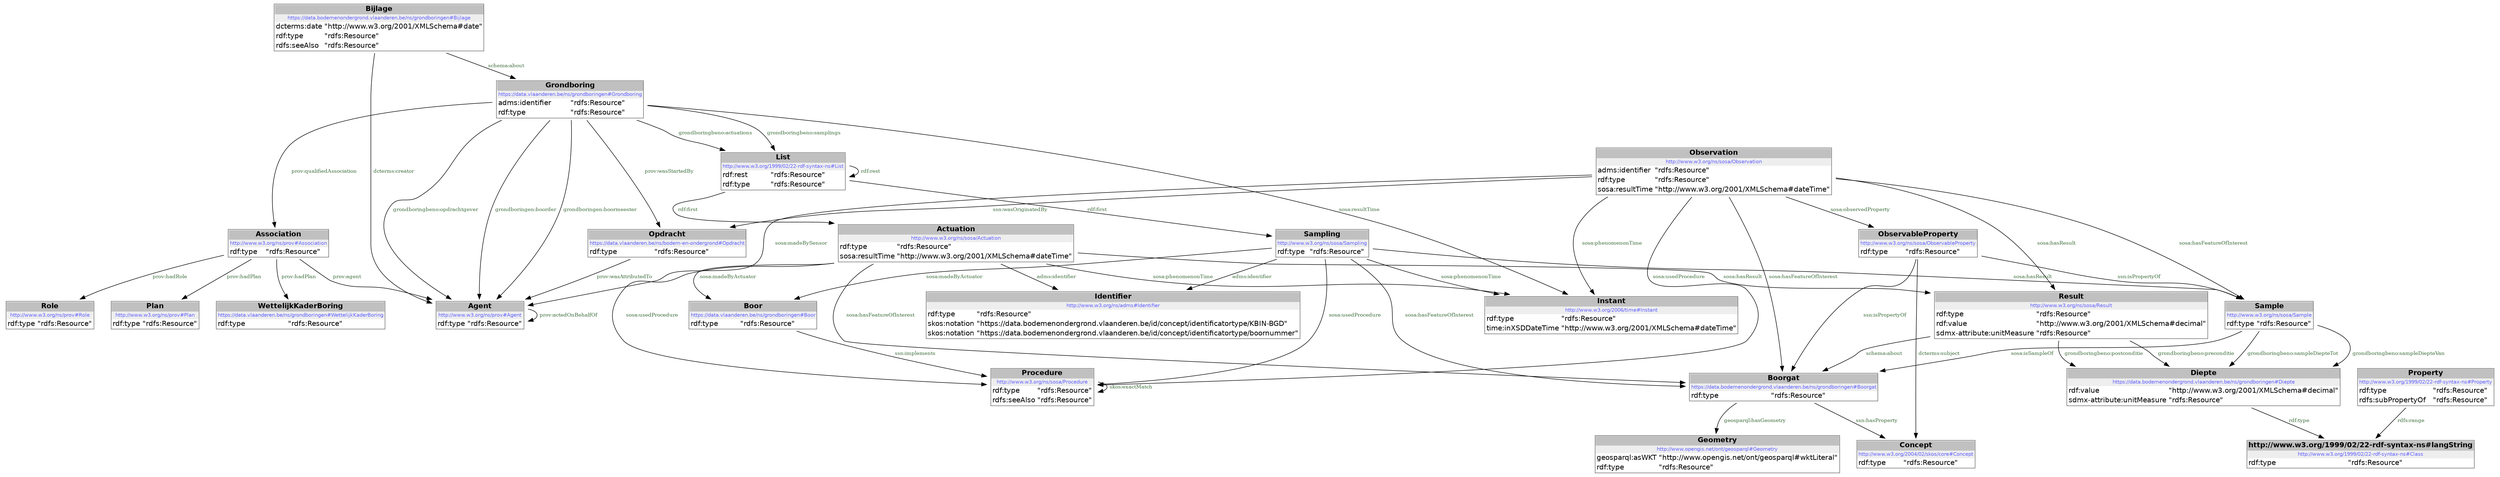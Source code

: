 digraph { 
 node [ fontname="DejaVu Sans" ] ; 
	node1 -> node2 [ color=BLACK, label=< <font point-size='10' color='#336633'>prov:wasAttributedTo</font> > ] ;
	node3 -> node4 [ color=BLACK, label=< <font point-size='10' color='#336633'>sosa:madeByActuator</font> > ] ;
	node7 -> node8 [ color=BLACK, label=< <font point-size='10' color='#336633'>sosa:isSampleOf</font> > ] ;
	node9 -> node10 [ color=BLACK, label=< <font point-size='10' color='#336633'>prov:hadRole</font> > ] ;
	node7 -> node6 [ color=BLACK, label=< <font point-size='10' color='#336633'>grondboringbeno:sampleDiepteVan</font> > ] ;
	node12 -> node13 [ color=BLACK, label=< <font point-size='10' color='#336633'>grondboringbeno:samplings</font> > ] ;
	node3 -> node15 [ color=BLACK, label=< <font point-size='10' color='#336633'>sosa:usedProcedure</font> > ] ;
	node16 -> node8 [ color=BLACK, label=< <font point-size='10' color='#336633'>ssn:isPropertyOf</font> > ] ;
	node11 -> node8 [ color=BLACK, label=< <font point-size='10' color='#336633'>sosa:hasFeatureOfInterest</font> > ] ;
	node18 -> node19 [ color=BLACK, label=< <font point-size='10' color='#336633'>adms:identifier</font> > ] ;
	node3 -> node20 [ color=BLACK, label=< <font point-size='10' color='#336633'>sosa:phenomenonTime</font> > ] ;
	node11 -> node5 [ color=BLACK, label=< <font point-size='10' color='#336633'>sosa:hasResult</font> > ] ;
	node18 -> node4 [ color=BLACK, label=< <font point-size='10' color='#336633'>sosa:madeByActuator</font> > ] ;
	node12 -> node1 [ color=BLACK, label=< <font point-size='10' color='#336633'>prov:wasStartedBy</font> > ] ;
	node9 -> node2 [ color=BLACK, label=< <font point-size='10' color='#336633'>prov:agent</font> > ] ;
	node12 -> node2 [ color=BLACK, label=< <font point-size='10' color='#336633'>grondboringbeno:opdrachtgever</font> > ] ;
	node11 -> node1 [ color=BLACK, label=< <font point-size='10' color='#336633'>ssn:wasOriginatedBy</font> > ] ;
	node9 -> node17 [ color=BLACK, label=< <font point-size='10' color='#336633'>prov:hadPlan</font> > ] ;
	node11 -> node16 [ color=BLACK, label=< <font point-size='10' color='#336633'>sosa:observedProperty</font> > ] ;
	node11 -> node7 [ color=BLACK, label=< <font point-size='10' color='#336633'>sosa:hasFeatureOfInterest</font> > ] ;
	node5 -> node6 [ color=BLACK, label=< <font point-size='10' color='#336633'>grondboringbeno:postconditie</font> > ] ;
	node11 -> node2 [ color=BLACK, label=< <font point-size='10' color='#336633'>sosa:madeBySensor</font> > ] ;
	node16 -> node22 [ color=BLACK, label=< <font point-size='10' color='#336633'>dcterms:subject</font> > ] ;
	node18 -> node15 [ color=BLACK, label=< <font point-size='10' color='#336633'>sosa:usedProcedure</font> > ] ;
	node18 -> node20 [ color=BLACK, label=< <font point-size='10' color='#336633'>sosa:phenomenonTime</font> > ] ;
	node21 -> node12 [ color=BLACK, label=< <font point-size='10' color='#336633'>schema:about</font> > ] ;
	node3 -> node8 [ color=BLACK, label=< <font point-size='10' color='#336633'>sosa:hasFeatureOfInterest</font> > ] ;
	node8 -> node24 [ color=BLACK, label=< <font point-size='10' color='#336633'>geosparql:hasGeometry</font> > ] ;
	node21 -> node2 [ color=BLACK, label=< <font point-size='10' color='#336633'>dcterms:creator</font> > ] ;
	node12 -> node9 [ color=BLACK, label=< <font point-size='10' color='#336633'>prov:qualifiedAssociation</font> > ] ;
	node4 -> node15 [ color=BLACK, label=< <font point-size='10' color='#336633'>ssn:implements</font> > ] ;
	node9 -> node14 [ color=BLACK, label=< <font point-size='10' color='#336633'>prov:hadPlan</font> > ] ;
	node7 -> node6 [ color=BLACK, label=< <font point-size='10' color='#336633'>grondboringbeno:sampleDiepteTot</font> > ] ;
	node12 -> node20 [ color=BLACK, label=< <font point-size='10' color='#336633'>sosa:resultTime</font> > ] ;
	node13 -> node13 [ color=BLACK, label=< <font point-size='10' color='#336633'>rdf:rest</font> > ] ;
	node15 -> node15 [ color=BLACK, label=< <font point-size='10' color='#336633'>skos:exactMatch</font> > ] ;
	node3 -> node7 [ color=BLACK, label=< <font point-size='10' color='#336633'>sosa:hasResult</font> > ] ;
	node0 -> node23 [ color=BLACK, label=< <font point-size='10' color='#336633'>rdfs:range</font> > ] ;
	node8 -> node22 [ color=BLACK, label=< <font point-size='10' color='#336633'>ssn:hasProperty</font> > ] ;
	node2 -> node2 [ color=BLACK, label=< <font point-size='10' color='#336633'>prov:actedOnBehalfOf</font> > ] ;
	node18 -> node8 [ color=BLACK, label=< <font point-size='10' color='#336633'>sosa:hasFeatureOfInterest</font> > ] ;
	node11 -> node15 [ color=BLACK, label=< <font point-size='10' color='#336633'>sosa:usedProcedure</font> > ] ;
	node12 -> node2 [ color=BLACK, label=< <font point-size='10' color='#336633'>grondboringen:boorder</font> > ] ;
	node12 -> node13 [ color=BLACK, label=< <font point-size='10' color='#336633'>grondboringbeno:actuations</font> > ] ;
	node13 -> node18 [ color=BLACK, label=< <font point-size='10' color='#336633'>rdf:first</font> > ] ;
	node11 -> node20 [ color=BLACK, label=< <font point-size='10' color='#336633'>sosa:phenomenonTime</font> > ] ;
	node16 -> node7 [ color=BLACK, label=< <font point-size='10' color='#336633'>ssn:isPropertyOf</font> > ] ;
	node13 -> node3 [ color=BLACK, label=< <font point-size='10' color='#336633'>rdf:first</font> > ] ;
	node12 -> node2 [ color=BLACK, label=< <font point-size='10' color='#336633'>grondboringen:boormeester</font> > ] ;
	node18 -> node5 [ color=BLACK, label=< <font point-size='10' color='#336633'>sosa:hasResult</font> > ] ;
	node5 -> node8 [ color=BLACK, label=< <font point-size='10' color='#336633'>schema:about</font> > ] ;
	node5 -> node6 [ color=BLACK, label=< <font point-size='10' color='#336633'>grondboringbeno:preconditie</font> > ] ;
	node6 -> node23 [ color=BLACK, label=< <font point-size='10' color='#336633'>rdf:type</font> > ] ;
	node3 -> node19 [ color=BLACK, label=< <font point-size='10' color='#336633'>adms:identifier</font> > ] ;
# http://www.w3.org/1999/02/22-rdf-syntax-ns#Property node0
node0 [ shape=none, color=black label=< <table color='#666666' cellborder='0' cellspacing='0' border='1'><tr><td colspan='2' bgcolor='grey'><B>Property</B></td></tr><tr><td href='http://www.w3.org/1999/02/22-rdf-syntax-ns#Property' bgcolor='#eeeeee' colspan='2'><font point-size='10' color='#6666ff'>http://www.w3.org/1999/02/22-rdf-syntax-ns#Property</font></td></tr><tr><td align='left'>rdf:type</td><td align='left'>&quot;rdfs:Resource&quot;</td></tr><tr><td align='left'>rdfs:subPropertyOf</td><td align='left'>&quot;rdfs:Resource&quot;</td></tr></table> > ] 
# https://data.vlaanderen.be/ns/bodem-en-ondergrond#Opdracht node1
node1 [ shape=none, color=black label=< <table color='#666666' cellborder='0' cellspacing='0' border='1'><tr><td colspan='2' bgcolor='grey'><B>Opdracht</B></td></tr><tr><td href='https://data.vlaanderen.be/ns/bodem-en-ondergrond#Opdracht' bgcolor='#eeeeee' colspan='2'><font point-size='10' color='#6666ff'>https://data.vlaanderen.be/ns/bodem-en-ondergrond#Opdracht</font></td></tr><tr><td align='left'>rdf:type</td><td align='left'>&quot;rdfs:Resource&quot;</td></tr></table> > ] 
# http://www.w3.org/ns/prov#Agent node2
node2 [ shape=none, color=black label=< <table color='#666666' cellborder='0' cellspacing='0' border='1'><tr><td colspan='2' bgcolor='grey'><B>Agent</B></td></tr><tr><td href='http://www.w3.org/ns/prov#Agent' bgcolor='#eeeeee' colspan='2'><font point-size='10' color='#6666ff'>http://www.w3.org/ns/prov#Agent</font></td></tr><tr><td align='left'>rdf:type</td><td align='left'>&quot;rdfs:Resource&quot;</td></tr></table> > ] 
# http://www.w3.org/ns/sosa/Sampling node3
node3 [ shape=none, color=black label=< <table color='#666666' cellborder='0' cellspacing='0' border='1'><tr><td colspan='2' bgcolor='grey'><B>Sampling</B></td></tr><tr><td href='http://www.w3.org/ns/sosa/Sampling' bgcolor='#eeeeee' colspan='2'><font point-size='10' color='#6666ff'>http://www.w3.org/ns/sosa/Sampling</font></td></tr><tr><td align='left'>rdf:type</td><td align='left'>&quot;rdfs:Resource&quot;</td></tr></table> > ] 
# https://data.vlaanderen.be/ns/grondboringen#Boor node4
node4 [ shape=none, color=black label=< <table color='#666666' cellborder='0' cellspacing='0' border='1'><tr><td colspan='2' bgcolor='grey'><B>Boor</B></td></tr><tr><td href='https://data.vlaanderen.be/ns/grondboringen#Boor' bgcolor='#eeeeee' colspan='2'><font point-size='10' color='#6666ff'>https://data.vlaanderen.be/ns/grondboringen#Boor</font></td></tr><tr><td align='left'>rdf:type</td><td align='left'>&quot;rdfs:Resource&quot;</td></tr></table> > ] 
# http://www.w3.org/ns/sosa/Result node5
node5 [ shape=none, color=black label=< <table color='#666666' cellborder='0' cellspacing='0' border='1'><tr><td colspan='2' bgcolor='grey'><B>Result</B></td></tr><tr><td href='http://www.w3.org/ns/sosa/Result' bgcolor='#eeeeee' colspan='2'><font point-size='10' color='#6666ff'>http://www.w3.org/ns/sosa/Result</font></td></tr><tr><td align='left'>rdf:type</td><td align='left'>&quot;rdfs:Resource&quot;</td></tr><tr><td align='left'>rdf:value</td><td align='left'>&quot;http://www.w3.org/2001/XMLSchema#decimal&quot;</td></tr><tr><td align='left'>sdmx-attribute:unitMeasure</td><td align='left'>&quot;rdfs:Resource&quot;</td></tr></table> > ] 
# https://data.bodemenondergrond.vlaanderen.be/ns/grondboringen#Diepte node6
node6 [ shape=none, color=black label=< <table color='#666666' cellborder='0' cellspacing='0' border='1'><tr><td colspan='2' bgcolor='grey'><B>Diepte</B></td></tr><tr><td href='https://data.bodemenondergrond.vlaanderen.be/ns/grondboringen#Diepte' bgcolor='#eeeeee' colspan='2'><font point-size='10' color='#6666ff'>https://data.bodemenondergrond.vlaanderen.be/ns/grondboringen#Diepte</font></td></tr><tr><td align='left'>rdf:value</td><td align='left'>&quot;http://www.w3.org/2001/XMLSchema#decimal&quot;</td></tr><tr><td align='left'>sdmx-attribute:unitMeasure</td><td align='left'>&quot;rdfs:Resource&quot;</td></tr></table> > ] 
# http://www.w3.org/ns/sosa/Sample node7
node7 [ shape=none, color=black label=< <table color='#666666' cellborder='0' cellspacing='0' border='1'><tr><td colspan='2' bgcolor='grey'><B>Sample</B></td></tr><tr><td href='http://www.w3.org/ns/sosa/Sample' bgcolor='#eeeeee' colspan='2'><font point-size='10' color='#6666ff'>http://www.w3.org/ns/sosa/Sample</font></td></tr><tr><td align='left'>rdf:type</td><td align='left'>&quot;rdfs:Resource&quot;</td></tr></table> > ] 
# https://data.bodemenondergrond.vlaanderen.be/ns/grondboringen#Boorgat node8
node8 [ shape=none, color=black label=< <table color='#666666' cellborder='0' cellspacing='0' border='1'><tr><td colspan='2' bgcolor='grey'><B>Boorgat</B></td></tr><tr><td href='https://data.bodemenondergrond.vlaanderen.be/ns/grondboringen#Boorgat' bgcolor='#eeeeee' colspan='2'><font point-size='10' color='#6666ff'>https://data.bodemenondergrond.vlaanderen.be/ns/grondboringen#Boorgat</font></td></tr><tr><td align='left'>rdf:type</td><td align='left'>&quot;rdfs:Resource&quot;</td></tr></table> > ] 
# http://www.w3.org/ns/prov#Association node9
node9 [ shape=none, color=black label=< <table color='#666666' cellborder='0' cellspacing='0' border='1'><tr><td colspan='2' bgcolor='grey'><B>Association</B></td></tr><tr><td href='http://www.w3.org/ns/prov#Association' bgcolor='#eeeeee' colspan='2'><font point-size='10' color='#6666ff'>http://www.w3.org/ns/prov#Association</font></td></tr><tr><td align='left'>rdf:type</td><td align='left'>&quot;rdfs:Resource&quot;</td></tr></table> > ] 
# http://www.w3.org/ns/prov#Role node10
node10 [ shape=none, color=black label=< <table color='#666666' cellborder='0' cellspacing='0' border='1'><tr><td colspan='2' bgcolor='grey'><B>Role</B></td></tr><tr><td href='http://www.w3.org/ns/prov#Role' bgcolor='#eeeeee' colspan='2'><font point-size='10' color='#6666ff'>http://www.w3.org/ns/prov#Role</font></td></tr><tr><td align='left'>rdf:type</td><td align='left'>&quot;rdfs:Resource&quot;</td></tr></table> > ] 
# http://www.w3.org/ns/sosa/Observation node11
node11 [ shape=none, color=black label=< <table color='#666666' cellborder='0' cellspacing='0' border='1'><tr><td colspan='2' bgcolor='grey'><B>Observation</B></td></tr><tr><td href='http://www.w3.org/ns/sosa/Observation' bgcolor='#eeeeee' colspan='2'><font point-size='10' color='#6666ff'>http://www.w3.org/ns/sosa/Observation</font></td></tr><tr><td align='left'>adms:identifier</td><td align='left'>&quot;rdfs:Resource&quot;</td></tr><tr><td align='left'>rdf:type</td><td align='left'>&quot;rdfs:Resource&quot;</td></tr><tr><td align='left'>sosa:resultTime</td><td align='left'>&quot;http://www.w3.org/2001/XMLSchema#dateTime&quot;</td></tr></table> > ] 
# https://data.vlaanderen.be/ns/grondboringen#Grondboring node12
node12 [ shape=none, color=black label=< <table color='#666666' cellborder='0' cellspacing='0' border='1'><tr><td colspan='2' bgcolor='grey'><B>Grondboring</B></td></tr><tr><td href='https://data.vlaanderen.be/ns/grondboringen#Grondboring' bgcolor='#eeeeee' colspan='2'><font point-size='10' color='#6666ff'>https://data.vlaanderen.be/ns/grondboringen#Grondboring</font></td></tr><tr><td align='left'>adms:identifier</td><td align='left'>&quot;rdfs:Resource&quot;</td></tr><tr><td align='left'>rdf:type</td><td align='left'>&quot;rdfs:Resource&quot;</td></tr></table> > ] 
# http://www.w3.org/1999/02/22-rdf-syntax-ns#List node13
node13 [ shape=none, color=black label=< <table color='#666666' cellborder='0' cellspacing='0' border='1'><tr><td colspan='2' bgcolor='grey'><B>List</B></td></tr><tr><td href='http://www.w3.org/1999/02/22-rdf-syntax-ns#List' bgcolor='#eeeeee' colspan='2'><font point-size='10' color='#6666ff'>http://www.w3.org/1999/02/22-rdf-syntax-ns#List</font></td></tr><tr><td align='left'>rdf:rest</td><td align='left'>&quot;rdfs:Resource&quot;</td></tr><tr><td align='left'>rdf:type</td><td align='left'>&quot;rdfs:Resource&quot;</td></tr></table> > ] 
# https://data.vlaanderen.be/ns/grondboringen#WettelijkKaderBoring node14
node14 [ shape=none, color=black label=< <table color='#666666' cellborder='0' cellspacing='0' border='1'><tr><td colspan='2' bgcolor='grey'><B>WettelijkKaderBoring</B></td></tr><tr><td href='https://data.vlaanderen.be/ns/grondboringen#WettelijkKaderBoring' bgcolor='#eeeeee' colspan='2'><font point-size='10' color='#6666ff'>https://data.vlaanderen.be/ns/grondboringen#WettelijkKaderBoring</font></td></tr><tr><td align='left'>rdf:type</td><td align='left'>&quot;rdfs:Resource&quot;</td></tr></table> > ] 
# http://www.w3.org/ns/sosa/Procedure node15
node15 [ shape=none, color=black label=< <table color='#666666' cellborder='0' cellspacing='0' border='1'><tr><td colspan='2' bgcolor='grey'><B>Procedure</B></td></tr><tr><td href='http://www.w3.org/ns/sosa/Procedure' bgcolor='#eeeeee' colspan='2'><font point-size='10' color='#6666ff'>http://www.w3.org/ns/sosa/Procedure</font></td></tr><tr><td align='left'>rdf:type</td><td align='left'>&quot;rdfs:Resource&quot;</td></tr><tr><td align='left'>rdfs:seeAlso</td><td align='left'>&quot;rdfs:Resource&quot;</td></tr></table> > ] 
# http://www.w3.org/ns/sosa/ObservableProperty node16
node16 [ shape=none, color=black label=< <table color='#666666' cellborder='0' cellspacing='0' border='1'><tr><td colspan='2' bgcolor='grey'><B>ObservableProperty</B></td></tr><tr><td href='http://www.w3.org/ns/sosa/ObservableProperty' bgcolor='#eeeeee' colspan='2'><font point-size='10' color='#6666ff'>http://www.w3.org/ns/sosa/ObservableProperty</font></td></tr><tr><td align='left'>rdf:type</td><td align='left'>&quot;rdfs:Resource&quot;</td></tr></table> > ] 
# http://www.w3.org/ns/prov#Plan node17
node17 [ shape=none, color=black label=< <table color='#666666' cellborder='0' cellspacing='0' border='1'><tr><td colspan='2' bgcolor='grey'><B>Plan</B></td></tr><tr><td href='http://www.w3.org/ns/prov#Plan' bgcolor='#eeeeee' colspan='2'><font point-size='10' color='#6666ff'>http://www.w3.org/ns/prov#Plan</font></td></tr><tr><td align='left'>rdf:type</td><td align='left'>&quot;rdfs:Resource&quot;</td></tr></table> > ] 
# http://www.w3.org/ns/sosa/Actuation node18
node18 [ shape=none, color=black label=< <table color='#666666' cellborder='0' cellspacing='0' border='1'><tr><td colspan='2' bgcolor='grey'><B>Actuation</B></td></tr><tr><td href='http://www.w3.org/ns/sosa/Actuation' bgcolor='#eeeeee' colspan='2'><font point-size='10' color='#6666ff'>http://www.w3.org/ns/sosa/Actuation</font></td></tr><tr><td align='left'>rdf:type</td><td align='left'>&quot;rdfs:Resource&quot;</td></tr><tr><td align='left'>sosa:resultTime</td><td align='left'>&quot;http://www.w3.org/2001/XMLSchema#dateTime&quot;</td></tr></table> > ] 
# http://www.w3.org/ns/adms#Identifier node19
node19 [ shape=none, color=black label=< <table color='#666666' cellborder='0' cellspacing='0' border='1'><tr><td colspan='2' bgcolor='grey'><B>Identifier</B></td></tr><tr><td href='http://www.w3.org/ns/adms#Identifier' bgcolor='#eeeeee' colspan='2'><font point-size='10' color='#6666ff'>http://www.w3.org/ns/adms#Identifier</font></td></tr><tr><td align='left'>rdf:type</td><td align='left'>&quot;rdfs:Resource&quot;</td></tr><tr><td align='left'>skos:notation</td><td align='left'>&quot;https://data.bodemenondergrond.vlaanderen.be/id/concept/identificatortype/KBIN-BGD&quot;</td></tr><tr><td align='left'>skos:notation</td><td align='left'>&quot;https://data.bodemenondergrond.vlaanderen.be/id/concept/identificatortype/boornummer&quot;</td></tr></table> > ] 
# http://www.w3.org/2006/time#Instant node20
node20 [ shape=none, color=black label=< <table color='#666666' cellborder='0' cellspacing='0' border='1'><tr><td colspan='2' bgcolor='grey'><B>Instant</B></td></tr><tr><td href='http://www.w3.org/2006/time#Instant' bgcolor='#eeeeee' colspan='2'><font point-size='10' color='#6666ff'>http://www.w3.org/2006/time#Instant</font></td></tr><tr><td align='left'>rdf:type</td><td align='left'>&quot;rdfs:Resource&quot;</td></tr><tr><td align='left'>time:inXSDDateTime</td><td align='left'>&quot;http://www.w3.org/2001/XMLSchema#dateTime&quot;</td></tr></table> > ] 
# https://data.bodemenondergrond.vlaanderen.be/ns/grondboringen#Bijlage node21
node21 [ shape=none, color=black label=< <table color='#666666' cellborder='0' cellspacing='0' border='1'><tr><td colspan='2' bgcolor='grey'><B>Bijlage</B></td></tr><tr><td href='https://data.bodemenondergrond.vlaanderen.be/ns/grondboringen#Bijlage' bgcolor='#eeeeee' colspan='2'><font point-size='10' color='#6666ff'>https://data.bodemenondergrond.vlaanderen.be/ns/grondboringen#Bijlage</font></td></tr><tr><td align='left'>dcterms:date</td><td align='left'>&quot;http://www.w3.org/2001/XMLSchema#date&quot;</td></tr><tr><td align='left'>rdf:type</td><td align='left'>&quot;rdfs:Resource&quot;</td></tr><tr><td align='left'>rdfs:seeAlso</td><td align='left'>&quot;rdfs:Resource&quot;</td></tr></table> > ] 
# http://www.w3.org/2004/02/skos/core#Concept node22
node22 [ shape=none, color=black label=< <table color='#666666' cellborder='0' cellspacing='0' border='1'><tr><td colspan='2' bgcolor='grey'><B>Concept</B></td></tr><tr><td href='http://www.w3.org/2004/02/skos/core#Concept' bgcolor='#eeeeee' colspan='2'><font point-size='10' color='#6666ff'>http://www.w3.org/2004/02/skos/core#Concept</font></td></tr><tr><td align='left'>rdf:type</td><td align='left'>&quot;rdfs:Resource&quot;</td></tr></table> > ] 
# http://www.w3.org/1999/02/22-rdf-syntax-ns#Class node23
node23 [ shape=none, color=black label=< <table color='#666666' cellborder='0' cellspacing='0' border='1'><tr><td colspan='2' bgcolor='grey'><B>http://www.w3.org/1999/02/22-rdf-syntax-ns#langString</B></td></tr><tr><td href='http://www.w3.org/1999/02/22-rdf-syntax-ns#Class' bgcolor='#eeeeee' colspan='2'><font point-size='10' color='#6666ff'>http://www.w3.org/1999/02/22-rdf-syntax-ns#Class</font></td></tr><tr><td align='left'>rdf:type</td><td align='left'>&quot;rdfs:Resource&quot;</td></tr></table> > ] 
# http://www.opengis.net/ont/geosparql#Geometry node24
node24 [ shape=none, color=black label=< <table color='#666666' cellborder='0' cellspacing='0' border='1'><tr><td colspan='2' bgcolor='grey'><B>Geometry</B></td></tr><tr><td href='http://www.opengis.net/ont/geosparql#Geometry' bgcolor='#eeeeee' colspan='2'><font point-size='10' color='#6666ff'>http://www.opengis.net/ont/geosparql#Geometry</font></td></tr><tr><td align='left'>geosparql:asWKT</td><td align='left'>&quot;http://www.opengis.net/ont/geosparql#wktLiteral&quot;</td></tr><tr><td align='left'>rdf:type</td><td align='left'>&quot;rdfs:Resource&quot;</td></tr></table> > ] 
}
